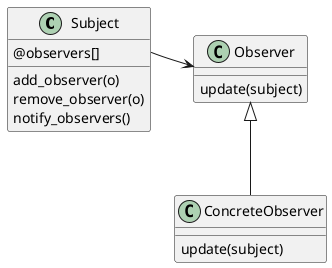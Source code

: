 @startuml

class Subject {
  @observers[]
  add_observer(o)
  remove_observer(o)
  notify_observers()
}

class Observer {
  update(subject)
}

Subject::observers -> Observer

class ConcreteObserver extends Observer {
  update(subject)
}

@enduml